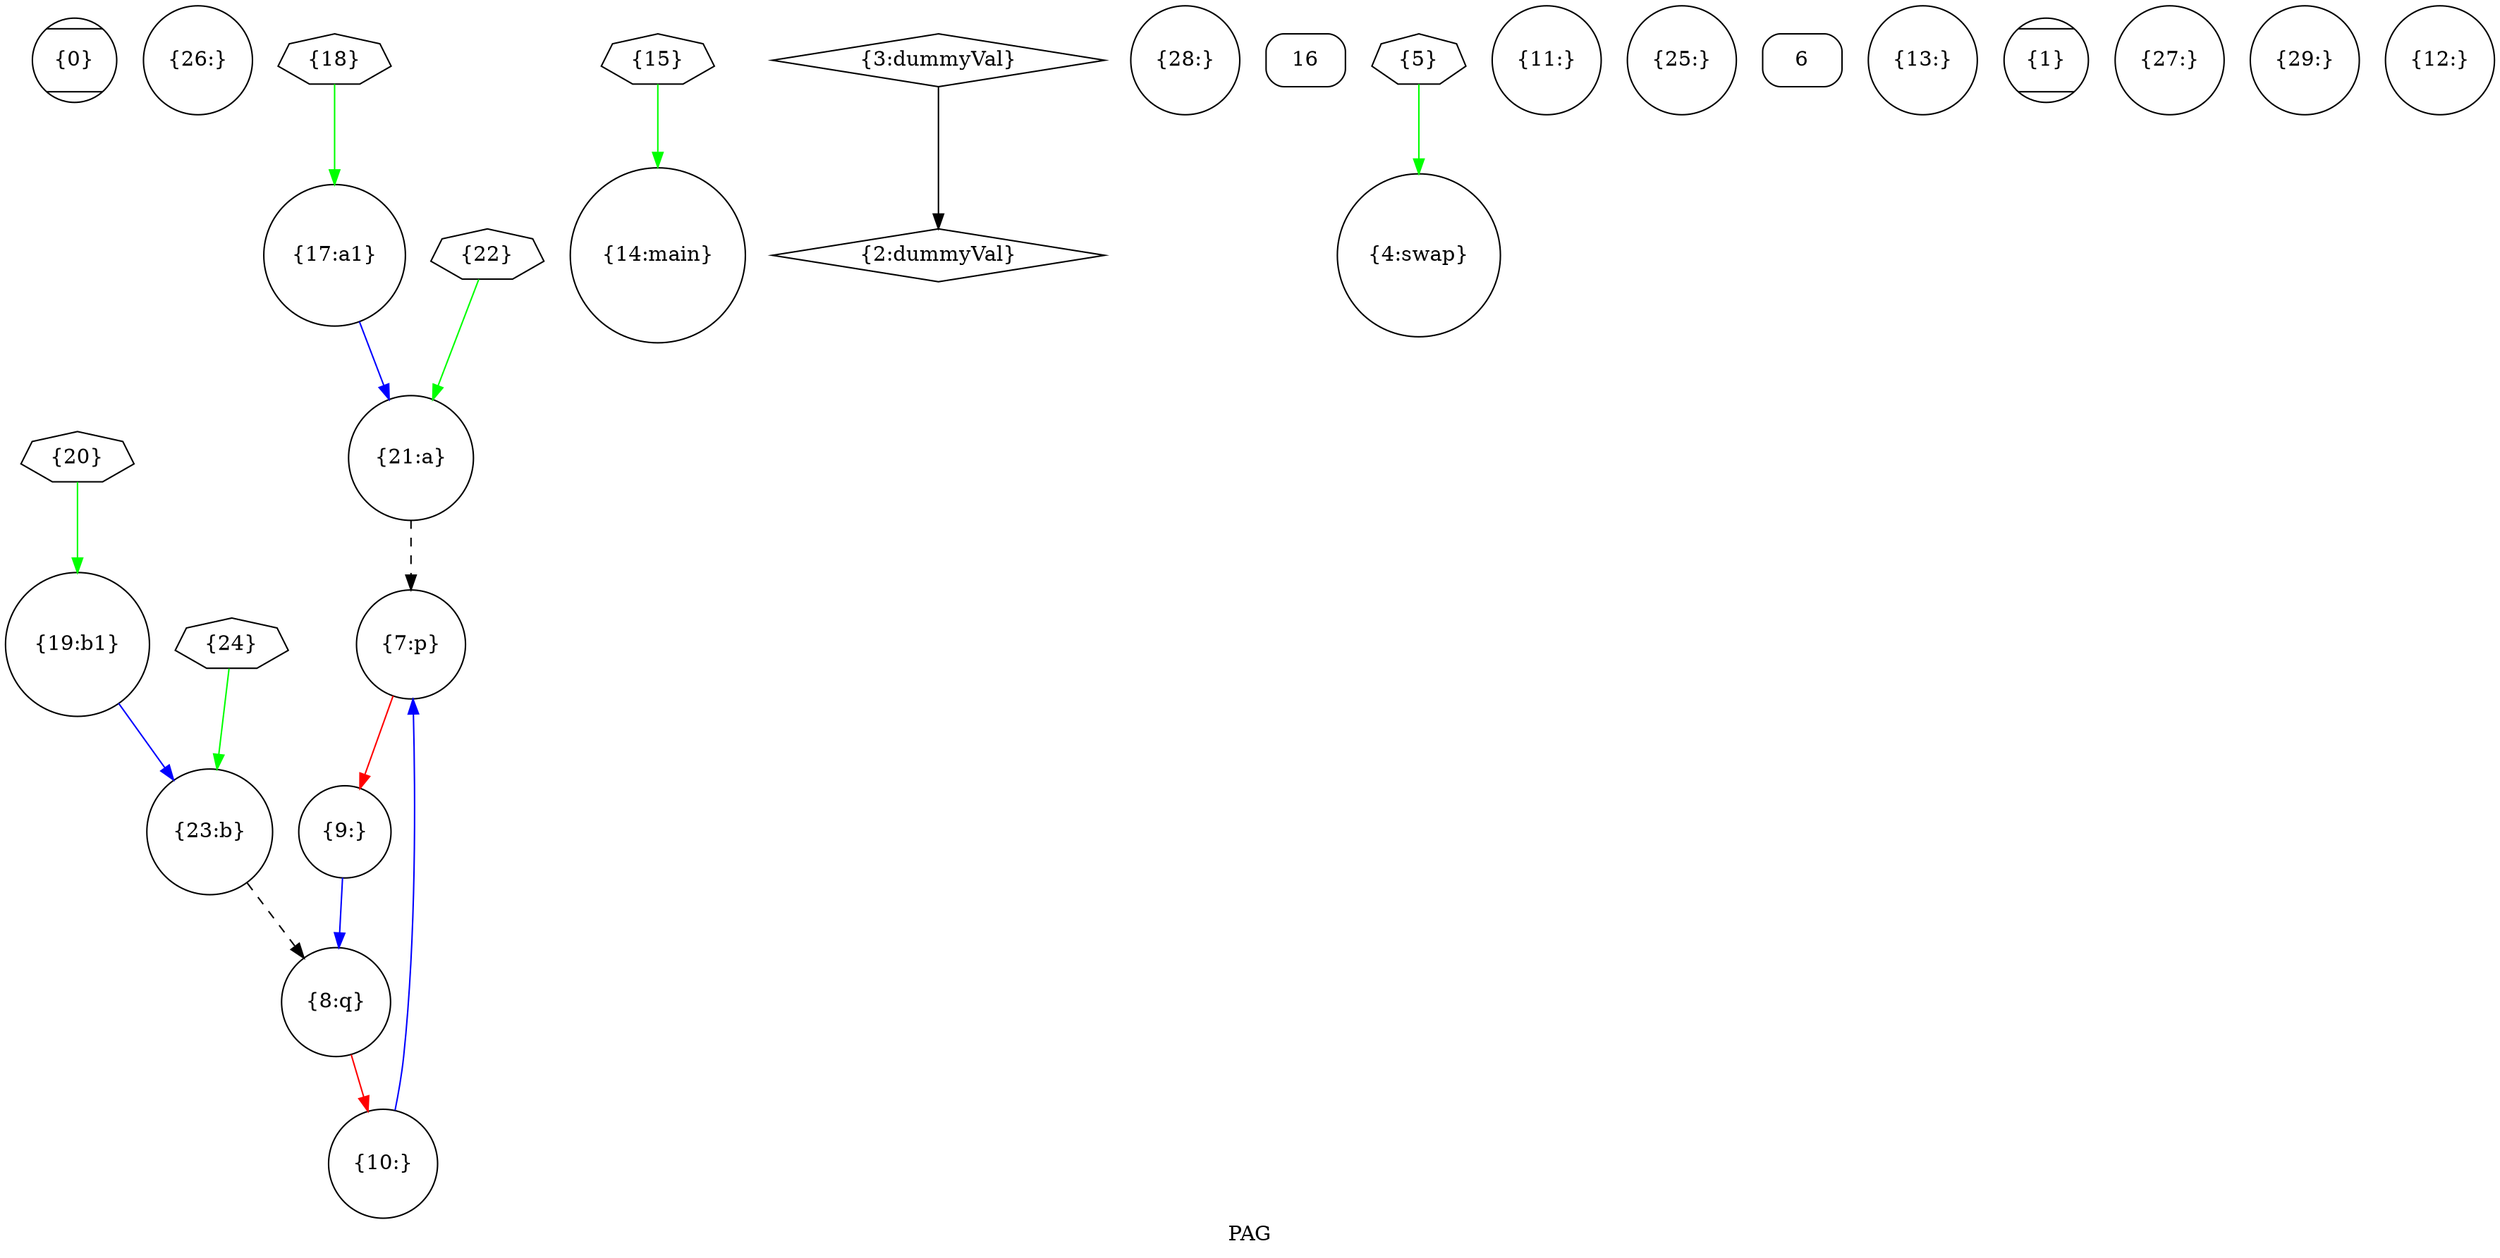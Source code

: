 digraph "PAG" {
	label="PAG";

	Node0x7fb5e5c09a70 [shape=record,shape=Mcircle,label="{0}"];
	Node0x7fb5e5c0dbc0 [shape=record,shape=circle,label="{26:}"];
	Node0x7fb5e5c0d740 [shape=record,shape=circle,label="{7:p}"];
	Node0x7fb5e5c0d740 -> Node0x7fb5e5c0d980[color=red];
	Node0x7fb5e5c0d350 [shape=record,shape=circle,label="{14:main}"];
	Node0x7fb5e5c0d470 [shape=record,shape=circle,label="{21:a}"];
	Node0x7fb5e5c0d470 -> Node0x7fb5e5c0d740[color=black,style=dashed];
	Node0x7fb5e5c0cfb0 [shape=record,shape=diamond,label="{2:dummyVal}"];
	Node0x7fb5e5c0d3e0 [shape=record,shape=circle,label="{28:}"];
	Node0x7fb5e5c0d980 [shape=record,shape=circle,label="{9:}"];
	Node0x7fb5e5c0d980 -> Node0x7fb5e5c0d6b0[color=blue];
	Node0x7fb5e5c0e130 [shape=record,shape=Mrecord,label="{16}"];
	Node0x7fb5e5c0d7d0 [shape=record,shape=circle,label="{23:b}"];
	Node0x7fb5e5c0d7d0 -> Node0x7fb5e5c0d6b0[color=black,style=dashed];
	Node0x7fb5e5c0d860 [shape=record,shape=circle,label="{4:swap}"];
	Node0x7fb5e5c0d2c0 [shape=record,shape=circle,label="{11:}"];
	Node0x7fb5e5c0dfc0 [shape=record,shape=septagon,label="{18}"];
	Node0x7fb5e5c0dfc0 -> Node0x7fb5e5c0d8f0[color=green];
	Node0x7fb5e5c0d620 [shape=record,shape=circle,label="{25:}"];
	Node0x7fb5e5c0e1c0 [shape=record,shape=Mrecord,label="{6}"];
	Node0x7fb5e5c0d590 [shape=record,shape=circle,label="{13:}"];
	Node0x7fb5e5c0e090 [shape=record,shape=septagon,label="{20}"];
	Node0x7fb5e5c0e090 -> Node0x7fb5e5c0db30[color=green];
	Node0x7fb5e5c0cf10 [shape=record,shape=Mcircle,label="{1}"];
	Node0x7fb5e5c0da10 [shape=record,shape=circle,label="{27:}"];
	Node0x7fb5e5c0d6b0 [shape=record,shape=circle,label="{8:q}"];
	Node0x7fb5e5c0d6b0 -> Node0x7fb5e5c0d230[color=red];
	Node0x7fb5e5c0dc80 [shape=record,shape=septagon,label="{15}"];
	Node0x7fb5e5c0dc80 -> Node0x7fb5e5c0d350[color=green];
	Node0x7fb5e5c0dd50 [shape=record,shape=septagon,label="{22}"];
	Node0x7fb5e5c0dd50 -> Node0x7fb5e5c0d470[color=green];
	Node0x7fb5e5c0d040 [shape=record,shape=diamond,label="{3:dummyVal}"];
	Node0x7fb5e5c0d040 -> Node0x7fb5e5c0cfb0[color=black];
	Node0x7fb5e5c0daa0 [shape=record,shape=circle,label="{29:}"];
	Node0x7fb5e5c0d230 [shape=record,shape=circle,label="{10:}"];
	Node0x7fb5e5c0d230 -> Node0x7fb5e5c0d740[color=blue];
	Node0x7fb5e5c0d8f0 [shape=record,shape=circle,label="{17:a1}"];
	Node0x7fb5e5c0d8f0 -> Node0x7fb5e5c0d470[color=blue];
	Node0x7fb5e5c0de20 [shape=record,shape=septagon,label="{24}"];
	Node0x7fb5e5c0de20 -> Node0x7fb5e5c0d7d0[color=green];
	Node0x7fb5e5c0def0 [shape=record,shape=septagon,label="{5}"];
	Node0x7fb5e5c0def0 -> Node0x7fb5e5c0d860[color=green];
	Node0x7fb5e5c0d500 [shape=record,shape=circle,label="{12:}"];
	Node0x7fb5e5c0db30 [shape=record,shape=circle,label="{19:b1}"];
	Node0x7fb5e5c0db30 -> Node0x7fb5e5c0d7d0[color=blue];
}
